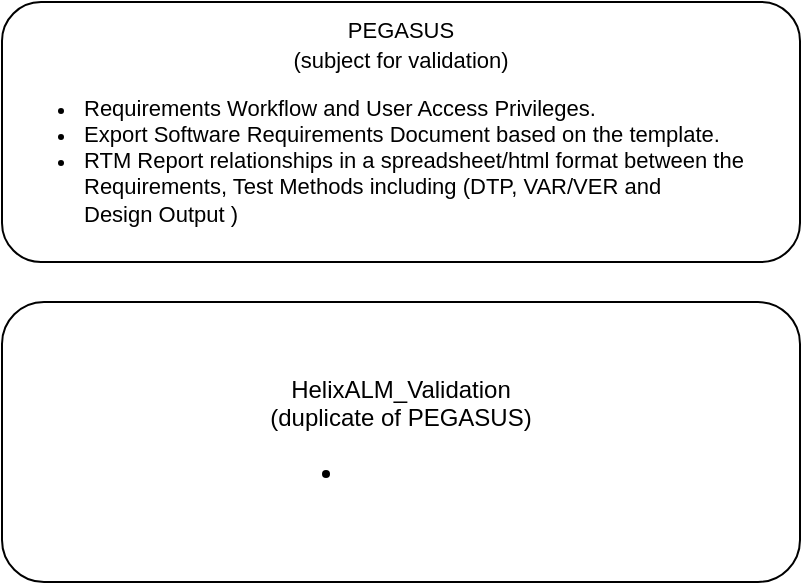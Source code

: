 <mxfile version="17.4.6" type="github">
  <diagram id="C5RBs43oDa-KdzZeNtuy" name="Page-1">
    <mxGraphModel dx="1038" dy="547" grid="1" gridSize="10" guides="1" tooltips="1" connect="1" arrows="1" fold="1" page="1" pageScale="1" pageWidth="827" pageHeight="1169" math="0" shadow="0">
      <root>
        <mxCell id="WIyWlLk6GJQsqaUBKTNV-0" />
        <mxCell id="WIyWlLk6GJQsqaUBKTNV-1" parent="WIyWlLk6GJQsqaUBKTNV-0" />
        <mxCell id="xjIx5pmZvu1iZp6TSP_3-0" value="&lt;font style=&quot;font-size: 11px&quot;&gt;PEGASUS&lt;br&gt;(subject for validation)&lt;br&gt;&lt;/font&gt;&lt;ul style=&quot;font-size: 11px&quot;&gt;&lt;li style=&quot;text-align: left&quot;&gt;&lt;font style=&quot;font-size: 11px&quot;&gt;Requirements Workflow and User Access Privileges.&lt;/font&gt;&lt;/li&gt;&lt;li style=&quot;text-align: left&quot;&gt;&lt;font style=&quot;font-size: 11px&quot;&gt;Export Software Requirements Document based on the template.&lt;/font&gt;&lt;/li&gt;&lt;li style=&quot;text-align: left&quot;&gt;&lt;font style=&quot;font-size: 11px&quot;&gt;&lt;font style=&quot;font-size: 11px&quot;&gt;RTM Report&amp;nbsp;relationships in a spreadsheet/html format between the Requirements, Test Methods including&amp;nbsp;&lt;/font&gt;(DTP, VAR/VER and&lt;br&gt;Design Output )&amp;nbsp;&lt;/font&gt;&lt;/li&gt;&lt;/ul&gt;" style="rounded=1;whiteSpace=wrap;html=1;" vertex="1" parent="WIyWlLk6GJQsqaUBKTNV-1">
          <mxGeometry x="211" y="20" width="399" height="130" as="geometry" />
        </mxCell>
        <mxCell id="xjIx5pmZvu1iZp6TSP_3-1" value="HelixALM_Validation&lt;br&gt;(duplicate of PEGASUS)&lt;br&gt;&lt;ul&gt;&lt;li style=&quot;text-align: left&quot;&gt;&lt;br&gt;&lt;/li&gt;&lt;/ul&gt;" style="rounded=1;whiteSpace=wrap;html=1;" vertex="1" parent="WIyWlLk6GJQsqaUBKTNV-1">
          <mxGeometry x="211" y="170" width="399" height="140" as="geometry" />
        </mxCell>
      </root>
    </mxGraphModel>
  </diagram>
</mxfile>
